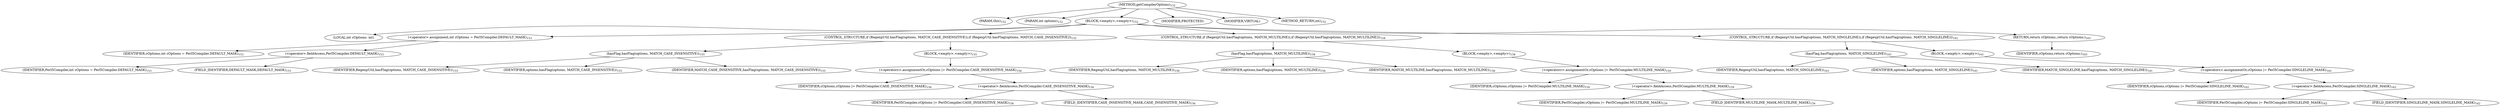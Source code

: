 digraph "getCompilerOptions" {  
"222" [label = <(METHOD,getCompilerOptions)<SUB>152</SUB>> ]
"223" [label = <(PARAM,this)<SUB>152</SUB>> ]
"224" [label = <(PARAM,int options)<SUB>152</SUB>> ]
"225" [label = <(BLOCK,&lt;empty&gt;,&lt;empty&gt;)<SUB>152</SUB>> ]
"226" [label = <(LOCAL,int cOptions: int)> ]
"227" [label = <(&lt;operator&gt;.assignment,int cOptions = Perl5Compiler.DEFAULT_MASK)<SUB>153</SUB>> ]
"228" [label = <(IDENTIFIER,cOptions,int cOptions = Perl5Compiler.DEFAULT_MASK)<SUB>153</SUB>> ]
"229" [label = <(&lt;operator&gt;.fieldAccess,Perl5Compiler.DEFAULT_MASK)<SUB>153</SUB>> ]
"230" [label = <(IDENTIFIER,Perl5Compiler,int cOptions = Perl5Compiler.DEFAULT_MASK)<SUB>153</SUB>> ]
"231" [label = <(FIELD_IDENTIFIER,DEFAULT_MASK,DEFAULT_MASK)<SUB>153</SUB>> ]
"232" [label = <(CONTROL_STRUCTURE,if (RegexpUtil.hasFlag(options, MATCH_CASE_INSENSITIVE)),if (RegexpUtil.hasFlag(options, MATCH_CASE_INSENSITIVE)))<SUB>155</SUB>> ]
"233" [label = <(hasFlag,hasFlag(options, MATCH_CASE_INSENSITIVE))<SUB>155</SUB>> ]
"234" [label = <(IDENTIFIER,RegexpUtil,hasFlag(options, MATCH_CASE_INSENSITIVE))<SUB>155</SUB>> ]
"235" [label = <(IDENTIFIER,options,hasFlag(options, MATCH_CASE_INSENSITIVE))<SUB>155</SUB>> ]
"236" [label = <(IDENTIFIER,MATCH_CASE_INSENSITIVE,hasFlag(options, MATCH_CASE_INSENSITIVE))<SUB>155</SUB>> ]
"237" [label = <(BLOCK,&lt;empty&gt;,&lt;empty&gt;)<SUB>155</SUB>> ]
"238" [label = <(&lt;operators&gt;.assignmentOr,cOptions |= Perl5Compiler.CASE_INSENSITIVE_MASK)<SUB>156</SUB>> ]
"239" [label = <(IDENTIFIER,cOptions,cOptions |= Perl5Compiler.CASE_INSENSITIVE_MASK)<SUB>156</SUB>> ]
"240" [label = <(&lt;operator&gt;.fieldAccess,Perl5Compiler.CASE_INSENSITIVE_MASK)<SUB>156</SUB>> ]
"241" [label = <(IDENTIFIER,Perl5Compiler,cOptions |= Perl5Compiler.CASE_INSENSITIVE_MASK)<SUB>156</SUB>> ]
"242" [label = <(FIELD_IDENTIFIER,CASE_INSENSITIVE_MASK,CASE_INSENSITIVE_MASK)<SUB>156</SUB>> ]
"243" [label = <(CONTROL_STRUCTURE,if (RegexpUtil.hasFlag(options, MATCH_MULTILINE)),if (RegexpUtil.hasFlag(options, MATCH_MULTILINE)))<SUB>158</SUB>> ]
"244" [label = <(hasFlag,hasFlag(options, MATCH_MULTILINE))<SUB>158</SUB>> ]
"245" [label = <(IDENTIFIER,RegexpUtil,hasFlag(options, MATCH_MULTILINE))<SUB>158</SUB>> ]
"246" [label = <(IDENTIFIER,options,hasFlag(options, MATCH_MULTILINE))<SUB>158</SUB>> ]
"247" [label = <(IDENTIFIER,MATCH_MULTILINE,hasFlag(options, MATCH_MULTILINE))<SUB>158</SUB>> ]
"248" [label = <(BLOCK,&lt;empty&gt;,&lt;empty&gt;)<SUB>158</SUB>> ]
"249" [label = <(&lt;operators&gt;.assignmentOr,cOptions |= Perl5Compiler.MULTILINE_MASK)<SUB>159</SUB>> ]
"250" [label = <(IDENTIFIER,cOptions,cOptions |= Perl5Compiler.MULTILINE_MASK)<SUB>159</SUB>> ]
"251" [label = <(&lt;operator&gt;.fieldAccess,Perl5Compiler.MULTILINE_MASK)<SUB>159</SUB>> ]
"252" [label = <(IDENTIFIER,Perl5Compiler,cOptions |= Perl5Compiler.MULTILINE_MASK)<SUB>159</SUB>> ]
"253" [label = <(FIELD_IDENTIFIER,MULTILINE_MASK,MULTILINE_MASK)<SUB>159</SUB>> ]
"254" [label = <(CONTROL_STRUCTURE,if (RegexpUtil.hasFlag(options, MATCH_SINGLELINE)),if (RegexpUtil.hasFlag(options, MATCH_SINGLELINE)))<SUB>161</SUB>> ]
"255" [label = <(hasFlag,hasFlag(options, MATCH_SINGLELINE))<SUB>161</SUB>> ]
"256" [label = <(IDENTIFIER,RegexpUtil,hasFlag(options, MATCH_SINGLELINE))<SUB>161</SUB>> ]
"257" [label = <(IDENTIFIER,options,hasFlag(options, MATCH_SINGLELINE))<SUB>161</SUB>> ]
"258" [label = <(IDENTIFIER,MATCH_SINGLELINE,hasFlag(options, MATCH_SINGLELINE))<SUB>161</SUB>> ]
"259" [label = <(BLOCK,&lt;empty&gt;,&lt;empty&gt;)<SUB>161</SUB>> ]
"260" [label = <(&lt;operators&gt;.assignmentOr,cOptions |= Perl5Compiler.SINGLELINE_MASK)<SUB>162</SUB>> ]
"261" [label = <(IDENTIFIER,cOptions,cOptions |= Perl5Compiler.SINGLELINE_MASK)<SUB>162</SUB>> ]
"262" [label = <(&lt;operator&gt;.fieldAccess,Perl5Compiler.SINGLELINE_MASK)<SUB>162</SUB>> ]
"263" [label = <(IDENTIFIER,Perl5Compiler,cOptions |= Perl5Compiler.SINGLELINE_MASK)<SUB>162</SUB>> ]
"264" [label = <(FIELD_IDENTIFIER,SINGLELINE_MASK,SINGLELINE_MASK)<SUB>162</SUB>> ]
"265" [label = <(RETURN,return cOptions;,return cOptions;)<SUB>165</SUB>> ]
"266" [label = <(IDENTIFIER,cOptions,return cOptions;)<SUB>165</SUB>> ]
"267" [label = <(MODIFIER,PROTECTED)> ]
"268" [label = <(MODIFIER,VIRTUAL)> ]
"269" [label = <(METHOD_RETURN,int)<SUB>152</SUB>> ]
  "222" -> "223" 
  "222" -> "224" 
  "222" -> "225" 
  "222" -> "267" 
  "222" -> "268" 
  "222" -> "269" 
  "225" -> "226" 
  "225" -> "227" 
  "225" -> "232" 
  "225" -> "243" 
  "225" -> "254" 
  "225" -> "265" 
  "227" -> "228" 
  "227" -> "229" 
  "229" -> "230" 
  "229" -> "231" 
  "232" -> "233" 
  "232" -> "237" 
  "233" -> "234" 
  "233" -> "235" 
  "233" -> "236" 
  "237" -> "238" 
  "238" -> "239" 
  "238" -> "240" 
  "240" -> "241" 
  "240" -> "242" 
  "243" -> "244" 
  "243" -> "248" 
  "244" -> "245" 
  "244" -> "246" 
  "244" -> "247" 
  "248" -> "249" 
  "249" -> "250" 
  "249" -> "251" 
  "251" -> "252" 
  "251" -> "253" 
  "254" -> "255" 
  "254" -> "259" 
  "255" -> "256" 
  "255" -> "257" 
  "255" -> "258" 
  "259" -> "260" 
  "260" -> "261" 
  "260" -> "262" 
  "262" -> "263" 
  "262" -> "264" 
  "265" -> "266" 
}
